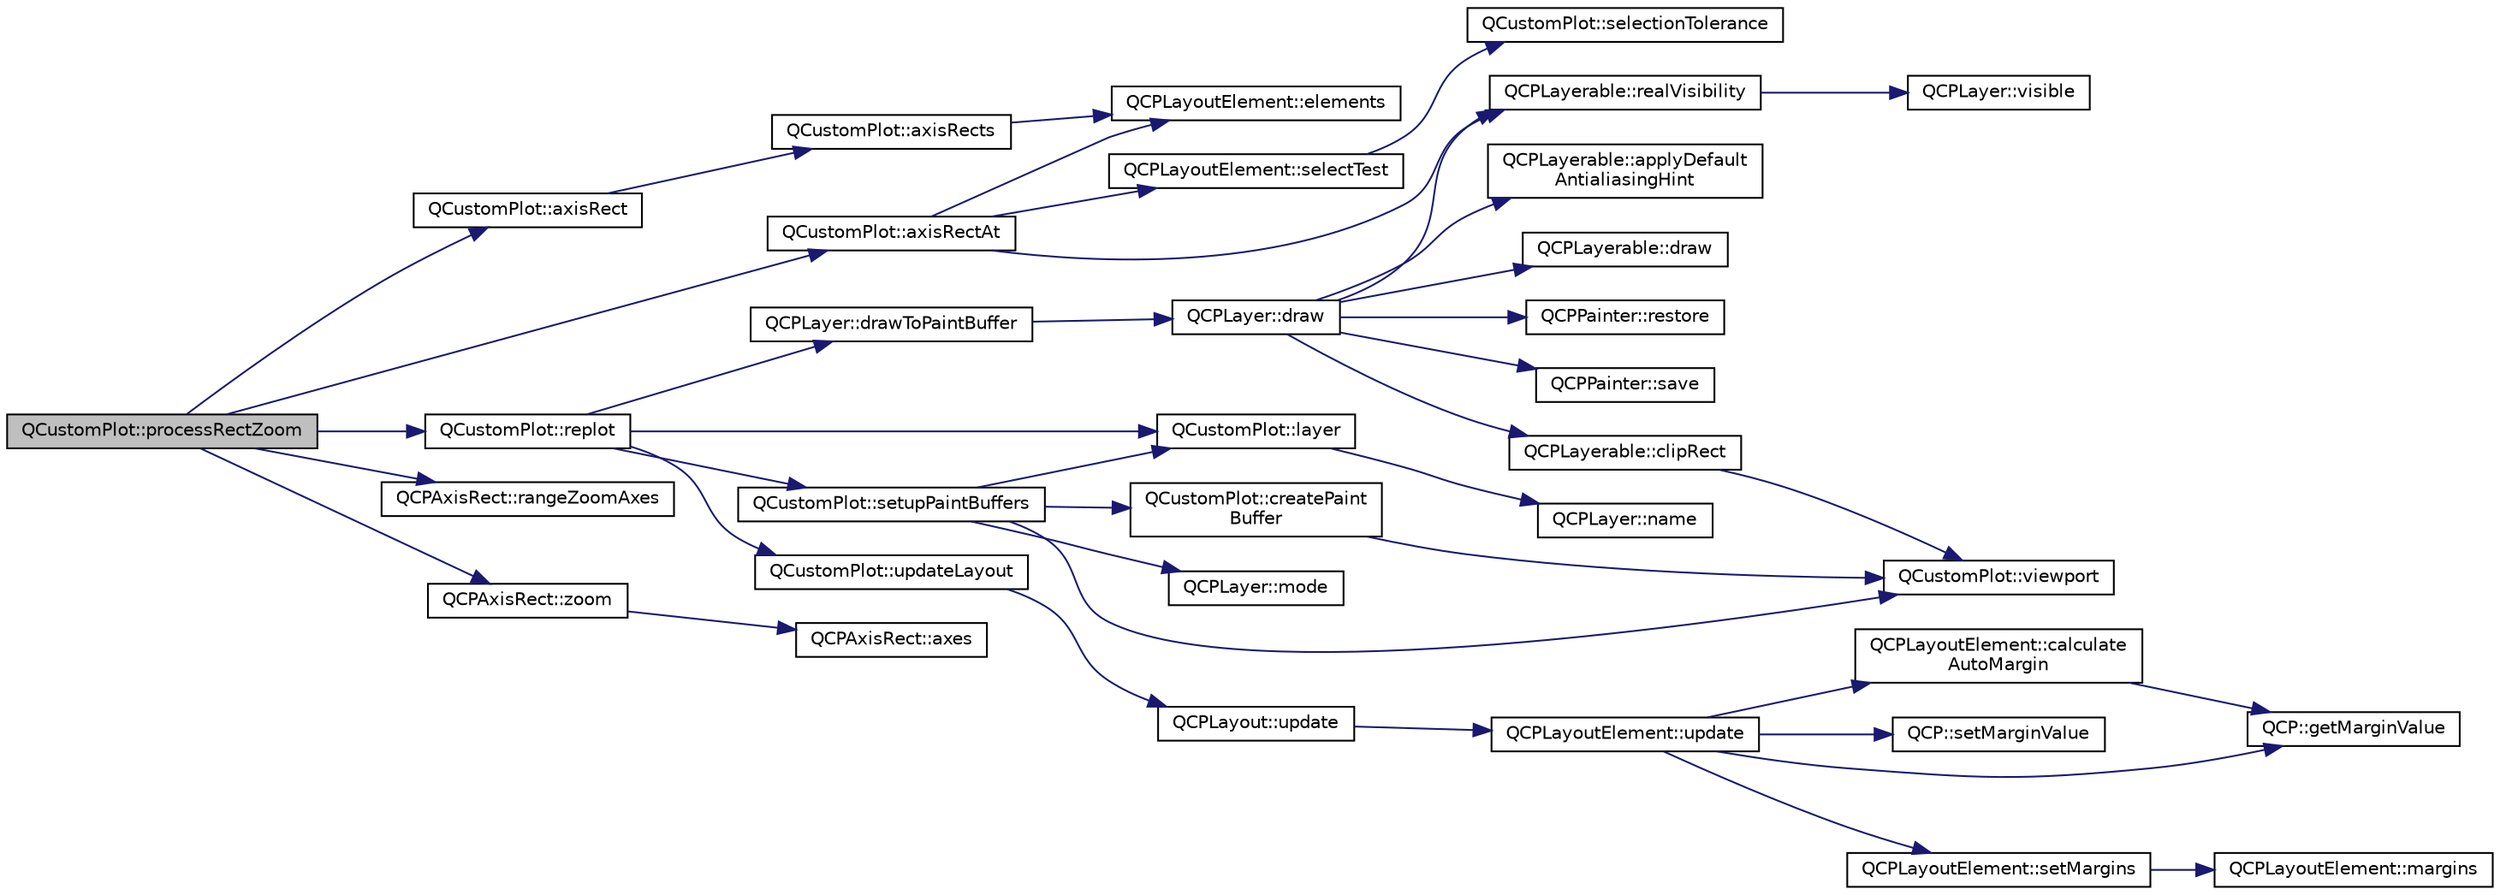 digraph "QCustomPlot::processRectZoom"
{
  edge [fontname="Helvetica",fontsize="10",labelfontname="Helvetica",labelfontsize="10"];
  node [fontname="Helvetica",fontsize="10",shape=record];
  rankdir="LR";
  Node798 [label="QCustomPlot::processRectZoom",height=0.2,width=0.4,color="black", fillcolor="grey75", style="filled", fontcolor="black"];
  Node798 -> Node799 [color="midnightblue",fontsize="10",style="solid",fontname="Helvetica"];
  Node799 [label="QCustomPlot::axisRect",height=0.2,width=0.4,color="black", fillcolor="white", style="filled",URL="$class_q_custom_plot.html#ae5eefcb5f6ca26689b1fd4f6e25b42f9"];
  Node799 -> Node800 [color="midnightblue",fontsize="10",style="solid",fontname="Helvetica"];
  Node800 [label="QCustomPlot::axisRects",height=0.2,width=0.4,color="black", fillcolor="white", style="filled",URL="$class_q_custom_plot.html#a12af771429e2d7e313c8c5d5fca068fe"];
  Node800 -> Node801 [color="midnightblue",fontsize="10",style="solid",fontname="Helvetica"];
  Node801 [label="QCPLayoutElement::elements",height=0.2,width=0.4,color="black", fillcolor="white", style="filled",URL="$class_q_c_p_layout_element.html#a76dec8cb31e498994a944d7647a43309"];
  Node798 -> Node802 [color="midnightblue",fontsize="10",style="solid",fontname="Helvetica"];
  Node802 [label="QCustomPlot::axisRectAt",height=0.2,width=0.4,color="black", fillcolor="white", style="filled",URL="$class_q_custom_plot.html#a4a08842fc3e9ba6bed83aa410c5c5ba5"];
  Node802 -> Node801 [color="midnightblue",fontsize="10",style="solid",fontname="Helvetica"];
  Node802 -> Node803 [color="midnightblue",fontsize="10",style="solid",fontname="Helvetica"];
  Node803 [label="QCPLayerable::realVisibility",height=0.2,width=0.4,color="black", fillcolor="white", style="filled",URL="$class_q_c_p_layerable.html#ab054e88f15d485defcb95e7376f119e7"];
  Node803 -> Node804 [color="midnightblue",fontsize="10",style="solid",fontname="Helvetica"];
  Node804 [label="QCPLayer::visible",height=0.2,width=0.4,color="black", fillcolor="white", style="filled",URL="$class_q_c_p_layer.html#ad1cc2d6b32d2abb33c7f449b964e068c"];
  Node802 -> Node805 [color="midnightblue",fontsize="10",style="solid",fontname="Helvetica"];
  Node805 [label="QCPLayoutElement::selectTest",height=0.2,width=0.4,color="black", fillcolor="white", style="filled",URL="$class_q_c_p_layout_element.html#ae97f483cccedadbf18ea4525ef240ee4"];
  Node805 -> Node806 [color="midnightblue",fontsize="10",style="solid",fontname="Helvetica"];
  Node806 [label="QCustomPlot::selectionTolerance",height=0.2,width=0.4,color="black", fillcolor="white", style="filled",URL="$class_q_custom_plot.html#a5441d11013afeaf4b8f2ea06e8624a25"];
  Node798 -> Node807 [color="midnightblue",fontsize="10",style="solid",fontname="Helvetica"];
  Node807 [label="QCPAxisRect::rangeZoomAxes",height=0.2,width=0.4,color="black", fillcolor="white", style="filled",URL="$class_q_c_p_axis_rect.html#a86aac0f435f209d60dacd22cda10c104"];
  Node798 -> Node808 [color="midnightblue",fontsize="10",style="solid",fontname="Helvetica"];
  Node808 [label="QCPAxisRect::zoom",height=0.2,width=0.4,color="black", fillcolor="white", style="filled",URL="$class_q_c_p_axis_rect.html#a5fc8460564e81dcc2a9343dc8bc1fe67"];
  Node808 -> Node809 [color="midnightblue",fontsize="10",style="solid",fontname="Helvetica"];
  Node809 [label="QCPAxisRect::axes",height=0.2,width=0.4,color="black", fillcolor="white", style="filled",URL="$class_q_c_p_axis_rect.html#a11657b8faebe9677180860e8057ede26"];
  Node798 -> Node810 [color="midnightblue",fontsize="10",style="solid",fontname="Helvetica"];
  Node810 [label="QCustomPlot::replot",height=0.2,width=0.4,color="black", fillcolor="white", style="filled",URL="$class_q_custom_plot.html#aa4bfe7d70dbe67e81d877819b75ab9af"];
  Node810 -> Node811 [color="midnightblue",fontsize="10",style="solid",fontname="Helvetica"];
  Node811 [label="QCustomPlot::updateLayout",height=0.2,width=0.4,color="black", fillcolor="white", style="filled",URL="$class_q_custom_plot.html#a6e6693e2c249f65437382ffd93405e04"];
  Node811 -> Node812 [color="midnightblue",fontsize="10",style="solid",fontname="Helvetica"];
  Node812 [label="QCPLayout::update",height=0.2,width=0.4,color="black", fillcolor="white", style="filled",URL="$class_q_c_p_layout.html#a48ecc9c98ea90b547c3e27a931a8f7bd"];
  Node812 -> Node813 [color="midnightblue",fontsize="10",style="solid",fontname="Helvetica"];
  Node813 [label="QCPLayoutElement::update",height=0.2,width=0.4,color="black", fillcolor="white", style="filled",URL="$class_q_c_p_layout_element.html#a929c2ec62e0e0e1d8418eaa802e2af9b"];
  Node813 -> Node814 [color="midnightblue",fontsize="10",style="solid",fontname="Helvetica"];
  Node814 [label="QCP::setMarginValue",height=0.2,width=0.4,color="black", fillcolor="white", style="filled",URL="$namespace_q_c_p.html#afbf6e3084c108f2bb4372107945ee82f"];
  Node813 -> Node815 [color="midnightblue",fontsize="10",style="solid",fontname="Helvetica"];
  Node815 [label="QCPLayoutElement::calculate\lAutoMargin",height=0.2,width=0.4,color="black", fillcolor="white", style="filled",URL="$class_q_c_p_layout_element.html#a005c9f0fe84bc1591a2cf2c46fd477b4"];
  Node815 -> Node816 [color="midnightblue",fontsize="10",style="solid",fontname="Helvetica"];
  Node816 [label="QCP::getMarginValue",height=0.2,width=0.4,color="black", fillcolor="white", style="filled",URL="$namespace_q_c_p.html#a23a2679d3495c444acc26acc61e35b5b"];
  Node813 -> Node816 [color="midnightblue",fontsize="10",style="solid",fontname="Helvetica"];
  Node813 -> Node817 [color="midnightblue",fontsize="10",style="solid",fontname="Helvetica"];
  Node817 [label="QCPLayoutElement::setMargins",height=0.2,width=0.4,color="black", fillcolor="white", style="filled",URL="$class_q_c_p_layout_element.html#a8f450b1f3f992ad576fce2c63d8b79cf"];
  Node817 -> Node818 [color="midnightblue",fontsize="10",style="solid",fontname="Helvetica"];
  Node818 [label="QCPLayoutElement::margins",height=0.2,width=0.4,color="black", fillcolor="white", style="filled",URL="$class_q_c_p_layout_element.html#af4ac9450aa2d60863bf3a8ea0c940c9d"];
  Node810 -> Node819 [color="midnightblue",fontsize="10",style="solid",fontname="Helvetica"];
  Node819 [label="QCustomPlot::setupPaintBuffers",height=0.2,width=0.4,color="black", fillcolor="white", style="filled",URL="$class_q_custom_plot.html#a2685341f7242c3882f4cc5e379308d71"];
  Node819 -> Node820 [color="midnightblue",fontsize="10",style="solid",fontname="Helvetica"];
  Node820 [label="QCustomPlot::createPaint\lBuffer",height=0.2,width=0.4,color="black", fillcolor="white", style="filled",URL="$class_q_custom_plot.html#a943b57596a1adf7f0e75c3b50e407ae6"];
  Node820 -> Node821 [color="midnightblue",fontsize="10",style="solid",fontname="Helvetica"];
  Node821 [label="QCustomPlot::viewport",height=0.2,width=0.4,color="black", fillcolor="white", style="filled",URL="$class_q_custom_plot.html#a19842409b18f556b256d05e97fffc670"];
  Node819 -> Node822 [color="midnightblue",fontsize="10",style="solid",fontname="Helvetica"];
  Node822 [label="QCustomPlot::layer",height=0.2,width=0.4,color="black", fillcolor="white", style="filled",URL="$class_q_custom_plot.html#a0a96244e7773b242ef23c32b7bdfb159"];
  Node822 -> Node823 [color="midnightblue",fontsize="10",style="solid",fontname="Helvetica"];
  Node823 [label="QCPLayer::name",height=0.2,width=0.4,color="black", fillcolor="white", style="filled",URL="$class_q_c_p_layer.html#a37806f662b50b588fb1029a14fc5ef50"];
  Node819 -> Node824 [color="midnightblue",fontsize="10",style="solid",fontname="Helvetica"];
  Node824 [label="QCPLayer::mode",height=0.2,width=0.4,color="black", fillcolor="white", style="filled",URL="$class_q_c_p_layer.html#a44ae50b011b19f3dd46a38d8e2e2c1b6"];
  Node819 -> Node821 [color="midnightblue",fontsize="10",style="solid",fontname="Helvetica"];
  Node810 -> Node822 [color="midnightblue",fontsize="10",style="solid",fontname="Helvetica"];
  Node810 -> Node825 [color="midnightblue",fontsize="10",style="solid",fontname="Helvetica"];
  Node825 [label="QCPLayer::drawToPaintBuffer",height=0.2,width=0.4,color="black", fillcolor="white", style="filled",URL="$class_q_c_p_layer.html#a4a8e0a86f31462299e7fc8e8158dd2c6"];
  Node825 -> Node826 [color="midnightblue",fontsize="10",style="solid",fontname="Helvetica"];
  Node826 [label="QCPLayer::draw",height=0.2,width=0.4,color="black", fillcolor="white", style="filled",URL="$class_q_c_p_layer.html#ab831a99c8d30b15ec4533ca341e8813b"];
  Node826 -> Node803 [color="midnightblue",fontsize="10",style="solid",fontname="Helvetica"];
  Node826 -> Node827 [color="midnightblue",fontsize="10",style="solid",fontname="Helvetica"];
  Node827 [label="QCPPainter::save",height=0.2,width=0.4,color="black", fillcolor="white", style="filled",URL="$class_q_c_p_painter.html#a8fd6821ee6fecbfa04444c9062912abd"];
  Node826 -> Node828 [color="midnightblue",fontsize="10",style="solid",fontname="Helvetica"];
  Node828 [label="QCPLayerable::clipRect",height=0.2,width=0.4,color="black", fillcolor="white", style="filled",URL="$class_q_c_p_layerable.html#acbcfc9ecc75433747b1978a77b1864b3"];
  Node828 -> Node821 [color="midnightblue",fontsize="10",style="solid",fontname="Helvetica"];
  Node826 -> Node829 [color="midnightblue",fontsize="10",style="solid",fontname="Helvetica"];
  Node829 [label="QCPLayerable::applyDefault\lAntialiasingHint",height=0.2,width=0.4,color="black", fillcolor="white", style="filled",URL="$class_q_c_p_layerable.html#afdf83ddc6a265cbf4c89fe99d3d93473"];
  Node826 -> Node830 [color="midnightblue",fontsize="10",style="solid",fontname="Helvetica"];
  Node830 [label="QCPLayerable::draw",height=0.2,width=0.4,color="black", fillcolor="white", style="filled",URL="$class_q_c_p_layerable.html#aecf2f7087482d4b6a78cb2770e5ed12d"];
  Node826 -> Node831 [color="midnightblue",fontsize="10",style="solid",fontname="Helvetica"];
  Node831 [label="QCPPainter::restore",height=0.2,width=0.4,color="black", fillcolor="white", style="filled",URL="$class_q_c_p_painter.html#a64908e6298d5bbd83457dc987cc3a022"];
}
